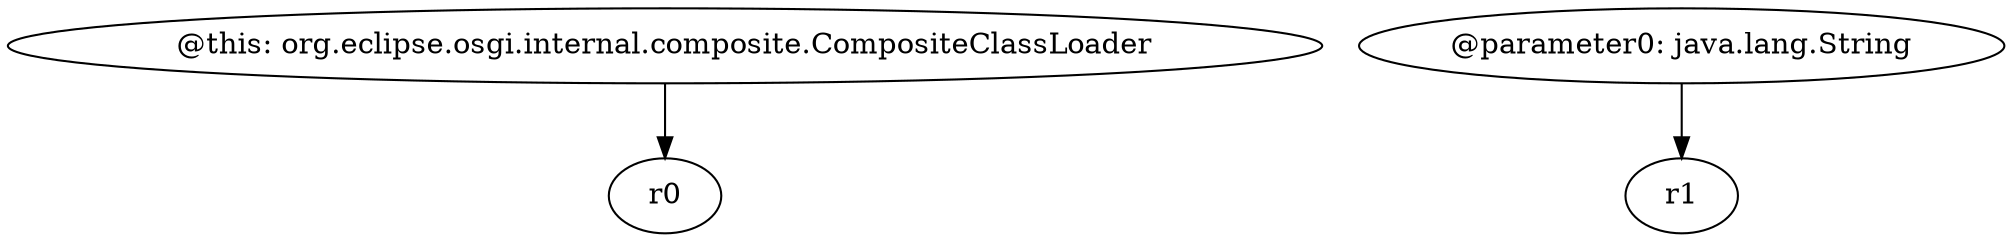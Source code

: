 digraph g {
0[label="@this: org.eclipse.osgi.internal.composite.CompositeClassLoader"]
1[label="r0"]
0->1[label=""]
2[label="@parameter0: java.lang.String"]
3[label="r1"]
2->3[label=""]
}
